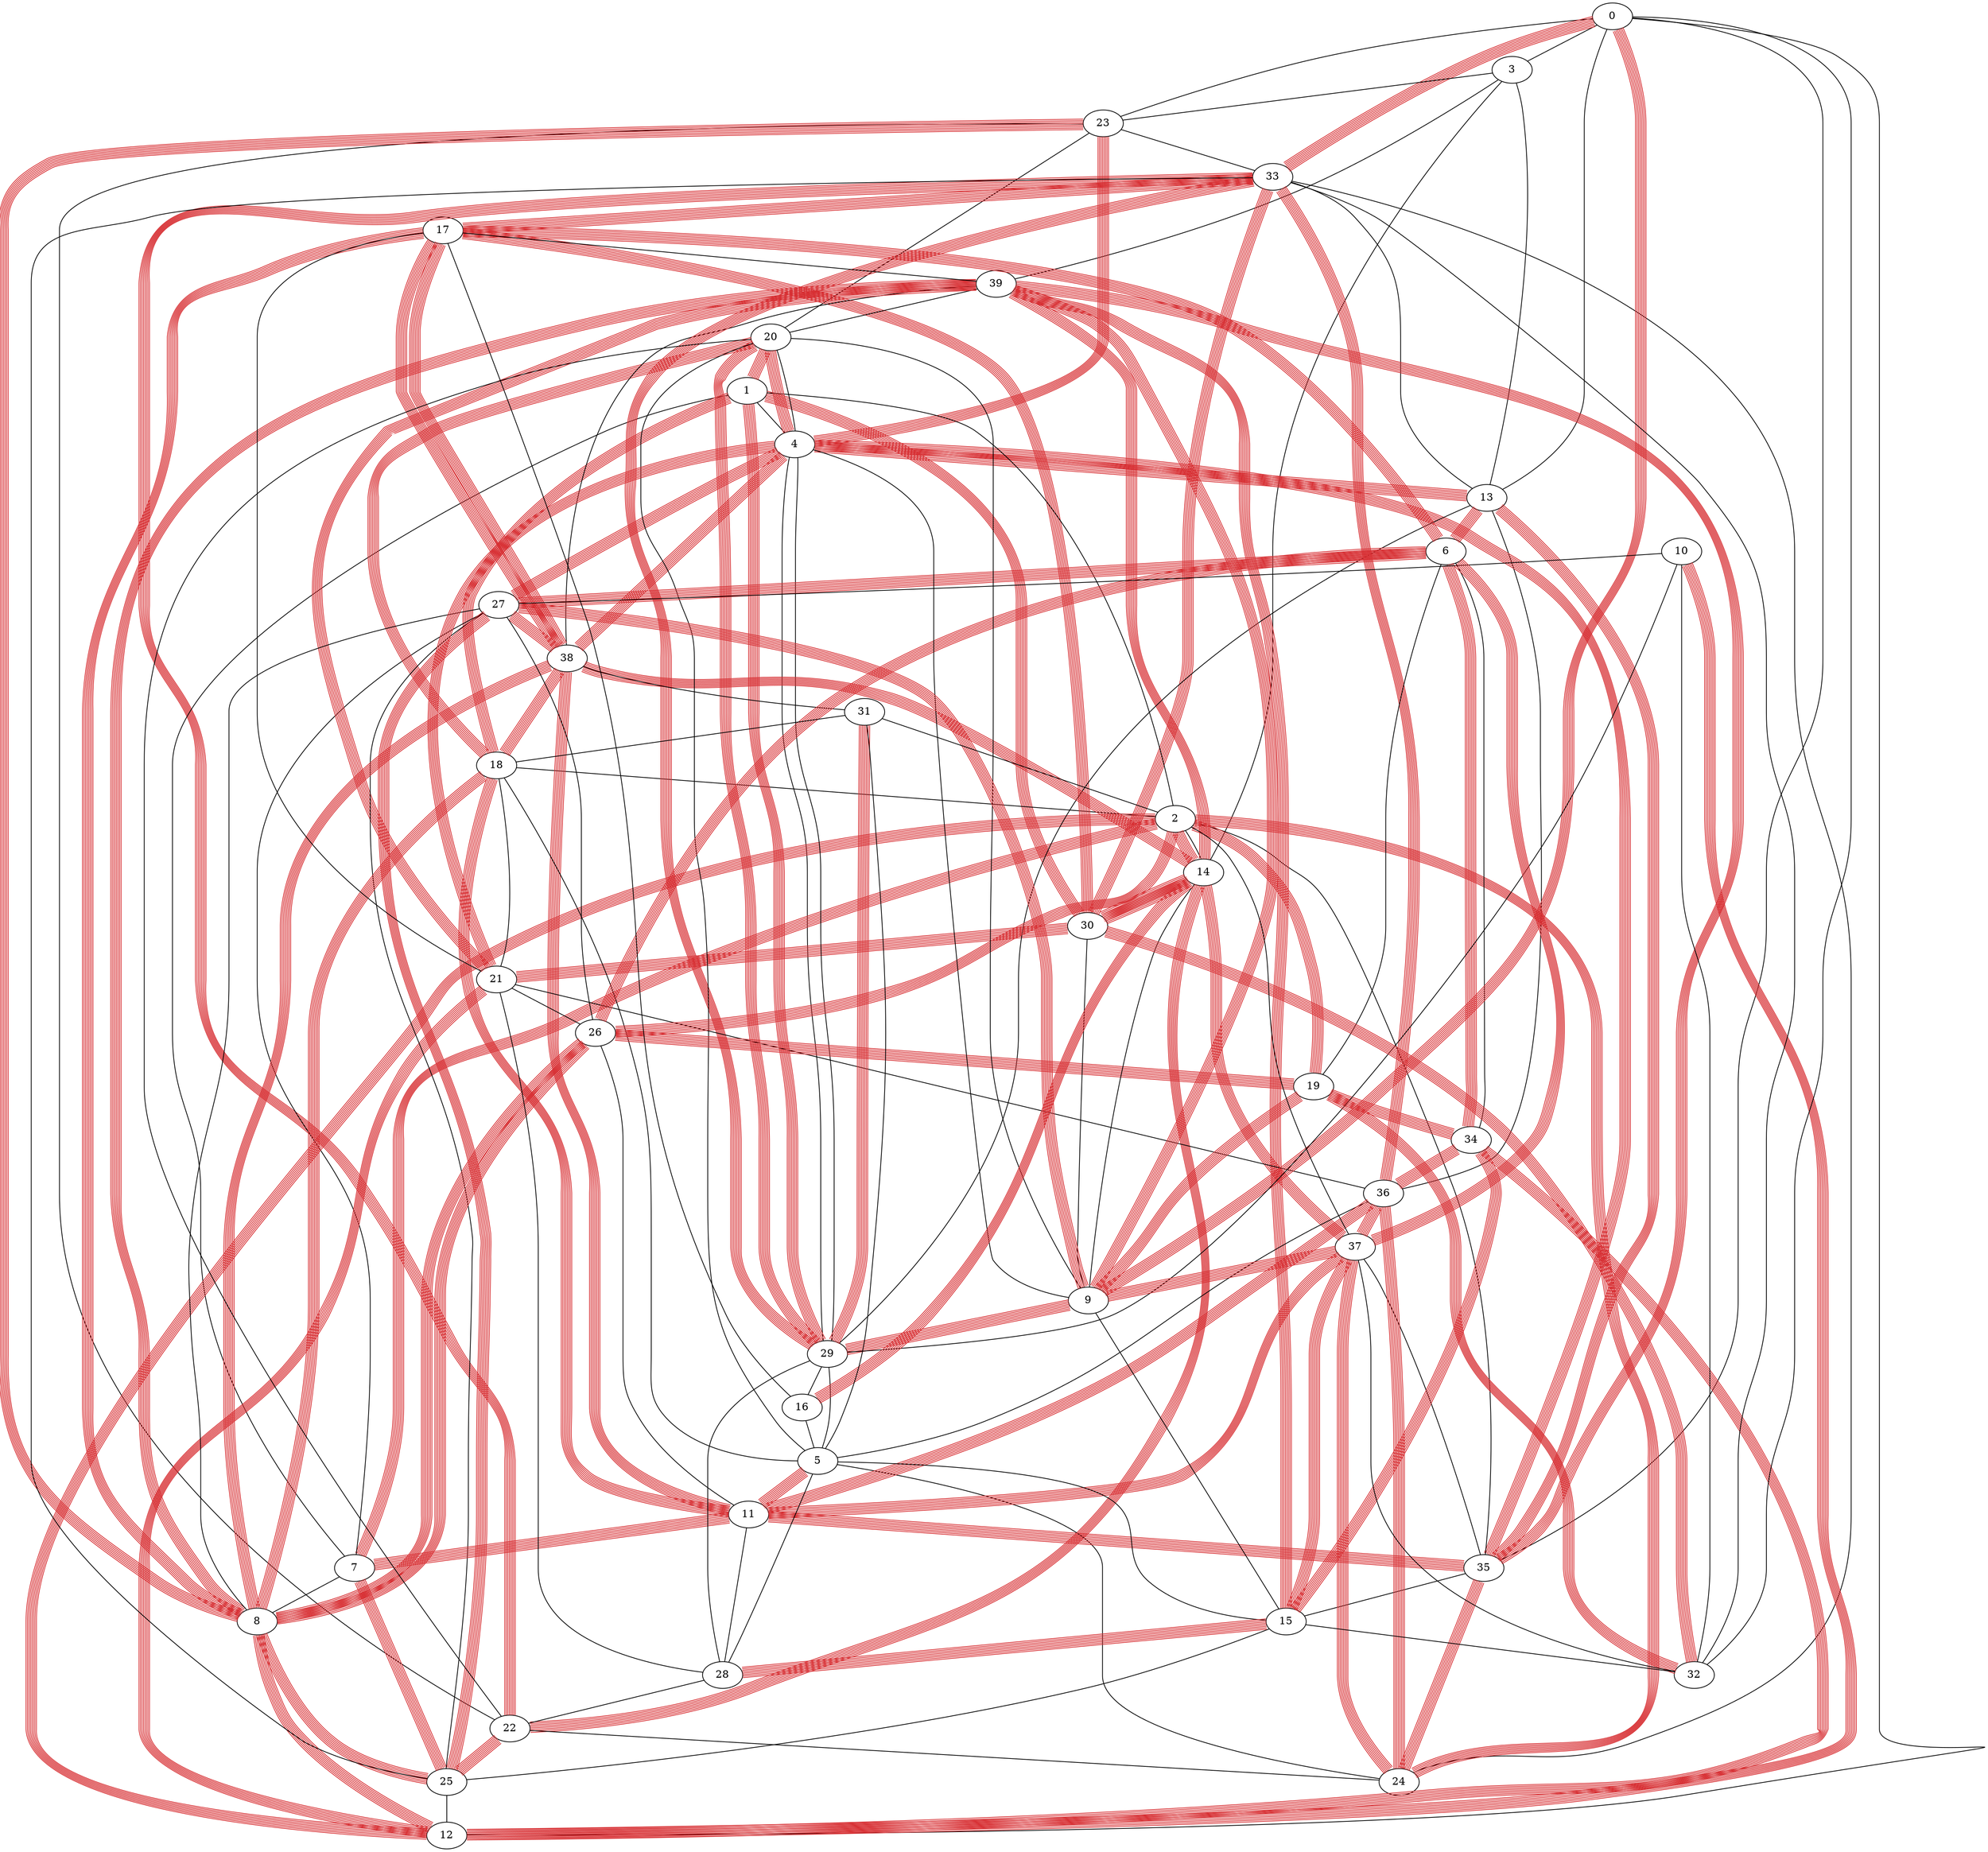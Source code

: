 graph G {
0 -- 3 [color=""];
0 -- 13 [color=""];
0 -- 23 [color=""];
0 -- 33 [color="#D72E32:#D72E32:#D72E32:#D72E32:#D72E32:#D72E32:#D72E32:#D72E32"];
0 -- 35 [color=""];
1 -- 4 [color=""];
1 -- 7 [color=""];
1 -- 18 [color="#D72E32:#D72E32:#D72E32:#D72E32:#D72E32:#D72E32:#D72E32:#D72E32"];
1 -- 30 [color="#D72E32:#D72E32:#D72E32:#D72E32:#D72E32:#D72E32:#D72E32:#D72E32"];
2 -- 1 [color=""];
2 -- 12 [color="#D72E32:#D72E32:#D72E32:#D72E32:#D72E32:#D72E32:#D72E32:#D72E32"];
2 -- 14 [color="#D72E32:#D72E32:#D72E32:#D72E32:#D72E32:#D72E32:#D72E32:#D72E32"];
3 -- 14 [color=""];
3 -- 23 [color=""];
3 -- 39 [color=""];
4 -- 13 [color="#D72E32:#D72E32:#D72E32:#D72E32:#D72E32:#D72E32:#D72E32:#D72E32"];
4 -- 20 [color=""];
4 -- 27 [color="#D72E32:#D72E32:#D72E32:#D72E32:#D72E32:#D72E32:#D72E32:#D72E32"];
4 -- 29 [color=""];
4 -- 38 [color="#D72E32:#D72E32:#D72E32:#D72E32:#D72E32:#D72E32:#D72E32:#D72E32"];
5 -- 11 [color="#D72E32:#D72E32:#D72E32:#D72E32:#D72E32:#D72E32:#D72E32:#D72E32"];
5 -- 18 [color=""];
5 -- 20 [color=""];
5 -- 24 [color=""];
5 -- 36 [color=""];
6 -- 17 [color="#D72E32:#D72E32:#D72E32:#D72E32:#D72E32:#D72E32:#D72E32:#D72E32"];
6 -- 19 [color=""];
6 -- 27 [color="#D72E32:#D72E32:#D72E32:#D72E32:#D72E32:#D72E32:#D72E32:#D72E32"];
6 -- 34 [color="#D72E32:#D72E32:#D72E32:#D72E32:#D72E32:#D72E32:#D72E32:#D72E32"];
7 -- 2 [color="#D72E32:#D72E32:#D72E32:#D72E32:#D72E32:#D72E32:#D72E32:#D72E32"];
7 -- 8 [color=""];
7 -- 25 [color="#D72E32:#D72E32:#D72E32:#D72E32:#D72E32:#D72E32:#D72E32:#D72E32"];
7 -- 27 [color=""];
8 -- 12 [color="#D72E32:#D72E32:#D72E32:#D72E32:#D72E32:#D72E32:#D72E32:#D72E32"];
8 -- 18 [color="#D72E32:#D72E32:#D72E32:#D72E32:#D72E32:#D72E32:#D72E32:#D72E32"];
8 -- 23 [color="#D72E32:#D72E32:#D72E32:#D72E32:#D72E32:#D72E32:#D72E32:#D72E32"];
8 -- 25 [color="#D72E32:#D72E32:#D72E32:#D72E32:#D72E32:#D72E32:#D72E32:#D72E32"];
8 -- 26 [color="#D72E32:#D72E32:#D72E32:#D72E32:#D72E32:#D72E32:#D72E32:#D72E32"];
8 -- 27 [color=""];
8 -- 38 [color="#D72E32:#D72E32:#D72E32:#D72E32:#D72E32:#D72E32:#D72E32:#D72E32"];
9 -- 0 [color="#D72E32:#D72E32:#D72E32:#D72E32:#D72E32:#D72E32:#D72E32:#D72E32"];
9 -- 4 [color=""];
9 -- 14 [color=""];
9 -- 19 [color="#D72E32:#D72E32:#D72E32:#D72E32:#D72E32:#D72E32:#D72E32:#D72E32"];
9 -- 20 [color=""];
9 -- 27 [color="#D72E32:#D72E32:#D72E32:#D72E32:#D72E32:#D72E32:#D72E32:#D72E32"];
9 -- 29 [color="#D72E32:#D72E32:#D72E32:#D72E32:#D72E32:#D72E32:#D72E32:#D72E32"];
9 -- 30 [color=""];
9 -- 39 [color="#D72E32:#D72E32:#D72E32:#D72E32:#D72E32:#D72E32:#D72E32:#D72E32"];
10 -- 12 [color="#D72E32:#D72E32:#D72E32:#D72E32:#D72E32:#D72E32:#D72E32:#D72E32"];
10 -- 27 [color=""];
10 -- 29 [color=""];
10 -- 32 [color=""];
11 -- 7 [color="#D72E32:#D72E32:#D72E32:#D72E32:#D72E32:#D72E32:#D72E32:#D72E32"];
11 -- 26 [color=""];
11 -- 35 [color="#D72E32:#D72E32:#D72E32:#D72E32:#D72E32:#D72E32:#D72E32:#D72E32"];
11 -- 36 [color="#D72E32:#D72E32:#D72E32:#D72E32:#D72E32:#D72E32:#D72E32:#D72E32"];
12 -- 0 [color=""];
12 -- 21 [color="#D72E32:#D72E32:#D72E32:#D72E32:#D72E32:#D72E32:#D72E32:#D72E32"];
13 -- 3 [color=""];
13 -- 6 [color="#D72E32:#D72E32:#D72E32:#D72E32:#D72E32:#D72E32:#D72E32:#D72E32"];
13 -- 33 [color=""];
13 -- 36 [color=""];
14 -- 2 [color=""];
14 -- 22 [color="#D72E32:#D72E32:#D72E32:#D72E32:#D72E32:#D72E32:#D72E32:#D72E32"];
14 -- 30 [color="#D72E32:#D72E32:#D72E32:#D72E32:#D72E32:#D72E32:#D72E32:#D72E32"];
14 -- 37 [color="#D72E32:#D72E32:#D72E32:#D72E32:#D72E32:#D72E32:#D72E32:#D72E32"];
14 -- 39 [color="#D72E32:#D72E32:#D72E32:#D72E32:#D72E32:#D72E32:#D72E32:#D72E32"];
15 -- 5 [color=""];
15 -- 9 [color=""];
15 -- 25 [color=""];
15 -- 28 [color="#D72E32:#D72E32:#D72E32:#D72E32:#D72E32:#D72E32:#D72E32:#D72E32"];
15 -- 32 [color=""];
15 -- 37 [color="#D72E32:#D72E32:#D72E32:#D72E32:#D72E32:#D72E32:#D72E32:#D72E32"];
16 -- 5 [color=""];
16 -- 14 [color="#D72E32:#D72E32:#D72E32:#D72E32:#D72E32:#D72E32:#D72E32:#D72E32"];
16 -- 17 [color=""];
17 -- 8 [color="#D72E32:#D72E32:#D72E32:#D72E32:#D72E32:#D72E32:#D72E32:#D72E32"];
17 -- 38 [color="#D72E32:#D72E32:#D72E32:#D72E32:#D72E32:#D72E32:#D72E32:#D72E32"];
17 -- 39 [color=""];
18 -- 2 [color=""];
18 -- 11 [color="#D72E32:#D72E32:#D72E32:#D72E32:#D72E32:#D72E32:#D72E32:#D72E32"];
18 -- 20 [color="#D72E32:#D72E32:#D72E32:#D72E32:#D72E32:#D72E32:#D72E32:#D72E32"];
19 -- 2 [color="#D72E32:#D72E32:#D72E32:#D72E32:#D72E32:#D72E32:#D72E32:#D72E32"];
19 -- 34 [color="#D72E32:#D72E32:#D72E32:#D72E32:#D72E32:#D72E32:#D72E32:#D72E32"];
20 -- 1 [color="#D72E32:#D72E32:#D72E32:#D72E32:#D72E32:#D72E32:#D72E32:#D72E32"];
20 -- 4 [color="#D72E32:#D72E32:#D72E32:#D72E32:#D72E32:#D72E32:#D72E32:#D72E32"];
20 -- 29 [color="#D72E32:#D72E32:#D72E32:#D72E32:#D72E32:#D72E32:#D72E32:#D72E32"];
21 -- 4 [color="#D72E32:#D72E32:#D72E32:#D72E32:#D72E32:#D72E32:#D72E32:#D72E32"];
21 -- 17 [color=""];
21 -- 18 [color=""];
21 -- 26 [color=""];
22 -- 20 [color=""];
22 -- 24 [color=""];
22 -- 25 [color="#D72E32:#D72E32:#D72E32:#D72E32:#D72E32:#D72E32:#D72E32:#D72E32"];
23 -- 4 [color="#D72E32:#D72E32:#D72E32:#D72E32:#D72E32:#D72E32:#D72E32:#D72E32"];
23 -- 20 [color=""];
23 -- 22 [color=""];
23 -- 33 [color=""];
24 -- 2 [color="#D72E32:#D72E32:#D72E32:#D72E32:#D72E32:#D72E32:#D72E32:#D72E32"];
24 -- 33 [color=""];
24 -- 36 [color="#D72E32:#D72E32:#D72E32:#D72E32:#D72E32:#D72E32:#D72E32:#D72E32"];
25 -- 12 [color=""];
25 -- 27 [color="#D72E32:#D72E32:#D72E32:#D72E32:#D72E32:#D72E32:#D72E32:#D72E32"];
25 -- 33 [color=""];
26 -- 2 [color="#D72E32:#D72E32:#D72E32:#D72E32:#D72E32:#D72E32:#D72E32:#D72E32"];
26 -- 6 [color="#D72E32:#D72E32:#D72E32:#D72E32:#D72E32:#D72E32:#D72E32:#D72E32"];
26 -- 8 [color="#D72E32:#D72E32:#D72E32:#D72E32:#D72E32:#D72E32:#D72E32:#D72E32"];
26 -- 19 [color="#D72E32:#D72E32:#D72E32:#D72E32:#D72E32:#D72E32:#D72E32:#D72E32"];
26 -- 27 [color=""];
27 -- 25 [color=""];
27 -- 38 [color="#D72E32:#D72E32:#D72E32:#D72E32:#D72E32:#D72E32:#D72E32:#D72E32"];
28 -- 5 [color=""];
28 -- 11 [color=""];
28 -- 21 [color=""];
28 -- 22 [color=""];
28 -- 29 [color=""];
29 -- 1 [color="#D72E32:#D72E32:#D72E32:#D72E32:#D72E32:#D72E32:#D72E32:#D72E32"];
29 -- 4 [color=""];
29 -- 5 [color=""];
29 -- 13 [color=""];
29 -- 16 [color=""];
29 -- 33 [color="#D72E32:#D72E32:#D72E32:#D72E32:#D72E32:#D72E32:#D72E32:#D72E32"];
30 -- 14 [color="#D72E32:#D72E32:#D72E32:#D72E32:#D72E32:#D72E32:#D72E32:#D72E32"];
30 -- 17 [color="#D72E32:#D72E32:#D72E32:#D72E32:#D72E32:#D72E32:#D72E32:#D72E32"];
30 -- 21 [color="#D72E32:#D72E32:#D72E32:#D72E32:#D72E32:#D72E32:#D72E32:#D72E32"];
30 -- 33 [color="#D72E32:#D72E32:#D72E32:#D72E32:#D72E32:#D72E32:#D72E32:#D72E32"];
31 -- 2 [color=""];
31 -- 5 [color=""];
31 -- 18 [color=""];
31 -- 29 [color="#D72E32:#D72E32:#D72E32:#D72E32:#D72E32:#D72E32:#D72E32:#D72E32"];
32 -- 0 [color=""];
32 -- 19 [color="#D72E32:#D72E32:#D72E32:#D72E32:#D72E32:#D72E32:#D72E32:#D72E32"];
32 -- 30 [color="#D72E32:#D72E32:#D72E32:#D72E32:#D72E32:#D72E32:#D72E32:#D72E32"];
32 -- 33 [color=""];
32 -- 37 [color=""];
33 -- 17 [color="#D72E32:#D72E32:#D72E32:#D72E32:#D72E32:#D72E32:#D72E32:#D72E32"];
33 -- 22 [color="#D72E32:#D72E32:#D72E32:#D72E32:#D72E32:#D72E32:#D72E32:#D72E32"];
34 -- 6 [color=""];
34 -- 12 [color="#D72E32:#D72E32:#D72E32:#D72E32:#D72E32:#D72E32:#D72E32:#D72E32"];
34 -- 15 [color="#D72E32:#D72E32:#D72E32:#D72E32:#D72E32:#D72E32:#D72E32:#D72E32"];
34 -- 36 [color="#D72E32:#D72E32:#D72E32:#D72E32:#D72E32:#D72E32:#D72E32:#D72E32"];
35 -- 2 [color=""];
35 -- 4 [color="#D72E32:#D72E32:#D72E32:#D72E32:#D72E32:#D72E32:#D72E32:#D72E32"];
35 -- 13 [color="#D72E32:#D72E32:#D72E32:#D72E32:#D72E32:#D72E32:#D72E32:#D72E32"];
35 -- 15 [color=""];
35 -- 24 [color="#D72E32:#D72E32:#D72E32:#D72E32:#D72E32:#D72E32:#D72E32:#D72E32"];
35 -- 37 [color=""];
35 -- 39 [color="#D72E32:#D72E32:#D72E32:#D72E32:#D72E32:#D72E32:#D72E32:#D72E32"];
36 -- 21 [color=""];
36 -- 33 [color="#D72E32:#D72E32:#D72E32:#D72E32:#D72E32:#D72E32:#D72E32:#D72E32"];
36 -- 37 [color="#D72E32:#D72E32:#D72E32:#D72E32:#D72E32:#D72E32:#D72E32:#D72E32"];
37 -- 2 [color=""];
37 -- 6 [color="#D72E32:#D72E32:#D72E32:#D72E32:#D72E32:#D72E32:#D72E32:#D72E32"];
37 -- 9 [color="#D72E32:#D72E32:#D72E32:#D72E32:#D72E32:#D72E32:#D72E32:#D72E32"];
37 -- 11 [color="#D72E32:#D72E32:#D72E32:#D72E32:#D72E32:#D72E32:#D72E32:#D72E32"];
37 -- 24 [color="#D72E32:#D72E32:#D72E32:#D72E32:#D72E32:#D72E32:#D72E32:#D72E32"];
38 -- 11 [color="#D72E32:#D72E32:#D72E32:#D72E32:#D72E32:#D72E32:#D72E32:#D72E32"];
38 -- 14 [color="#D72E32:#D72E32:#D72E32:#D72E32:#D72E32:#D72E32:#D72E32:#D72E32"];
38 -- 17 [color="#D72E32:#D72E32:#D72E32:#D72E32:#D72E32:#D72E32:#D72E32:#D72E32"];
38 -- 18 [color="#D72E32:#D72E32:#D72E32:#D72E32:#D72E32:#D72E32:#D72E32:#D72E32"];
38 -- 31 [color=""];
39 -- 8 [color="#D72E32:#D72E32:#D72E32:#D72E32:#D72E32:#D72E32:#D72E32:#D72E32"];
39 -- 15 [color="#D72E32:#D72E32:#D72E32:#D72E32:#D72E32:#D72E32:#D72E32:#D72E32"];
39 -- 20 [color=""];
39 -- 21 [color="#D72E32:#D72E32:#D72E32:#D72E32:#D72E32:#D72E32:#D72E32:#D72E32"];
39 -- 38 [color=""];
}